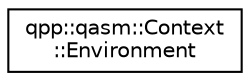 digraph "Graphical Class Hierarchy"
{
  edge [fontname="Helvetica",fontsize="10",labelfontname="Helvetica",labelfontsize="10"];
  node [fontname="Helvetica",fontsize="10",shape=record];
  rankdir="LR";
  Node0 [label="qpp::qasm::Context\l::Environment",height=0.2,width=0.4,color="black", fillcolor="white", style="filled",URL="$structqpp_1_1qasm_1_1_context_1_1_environment.html"];
}
